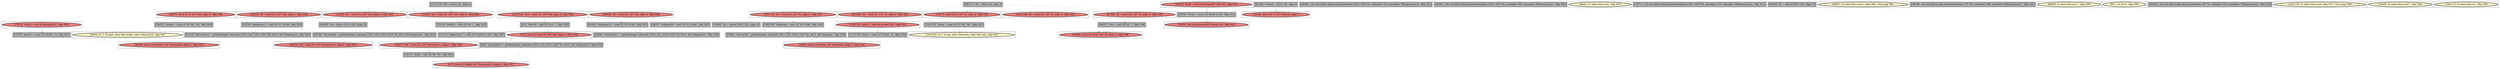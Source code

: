 
digraph G {



node276->node269 [style=dotted,color=forestgreen,label="T",fontcolor=forestgreen ]
node285->node267 [style=dotted,color=forestgreen,label="T",fontcolor=forestgreen ]
node296->node275 [style=dotted,color=forestgreen,label="T",fontcolor=forestgreen ]
node273->node270 [style=dotted,color=forestgreen,label="T",fontcolor=forestgreen ]
node259->node258 [style=dotted,color=forestgreen,label="T",fontcolor=forestgreen ]
node280->node297 [style=dotted,color=forestgreen,label="T",fontcolor=forestgreen ]
node271->node285 [style=dotted,color=forestgreen,label="T",fontcolor=forestgreen ]
node269->node268 [style=dotted,color=forestgreen,label="T",fontcolor=forestgreen ]
node272->node280 [style=dotted,color=forestgreen,label="T",fontcolor=forestgreen ]
node298->node309 [style=dotted,color=forestgreen,label="T",fontcolor=forestgreen ]
node283->node287 [style=dotted,color=forestgreen,label="T",fontcolor=forestgreen ]
node303->node298 [style=dotted,color=forestgreen,label="T",fontcolor=forestgreen ]
node278->node253 [style=dotted,color=forestgreen,label="T",fontcolor=forestgreen ]
node284->node301 [style=dotted,color=forestgreen,label="T",fontcolor=forestgreen ]
node278->node256 [style=dotted,color=forestgreen,label="T",fontcolor=forestgreen ]
node308->node257 [style=dotted,color=forestgreen,label="T",fontcolor=forestgreen ]
node284->node276 [style=dotted,color=forestgreen,label="T",fontcolor=forestgreen ]
node255->node254 [style=dotted,color=forestgreen,label="T",fontcolor=forestgreen ]
node288->node308 [style=dotted,color=forestgreen,label="T",fontcolor=forestgreen ]
node265->node255 [style=dotted,color=forestgreen,label="T",fontcolor=forestgreen ]
node299->node251 [style=dotted,color=forestgreen,label="T",fontcolor=forestgreen ]
node279->node265 [style=dotted,color=forestgreen,label="T",fontcolor=forestgreen ]
node300->node308 [style=dotted,color=forestgreen,label="T",fontcolor=forestgreen ]
node252->node299 [style=dotted,color=forestgreen,label="T",fontcolor=forestgreen ]
node258->node274 [style=dotted,color=forestgreen,label="T",fontcolor=forestgreen ]
node305->node277 [style=dotted,color=forestgreen,label="T",fontcolor=forestgreen ]
node287->node275 [style=dotted,color=forestgreen,label="T",fontcolor=forestgreen ]
node278->node289 [style=dotted,color=forestgreen,label="T",fontcolor=forestgreen ]
node300->node296 [style=dotted,color=forestgreen,label="T",fontcolor=forestgreen ]
node249->node304 [style=dotted,color=forestgreen,label="T",fontcolor=forestgreen ]
node278->node286 [style=dotted,color=forestgreen,label="T",fontcolor=forestgreen ]
node284->node272 [style=dotted,color=forestgreen,label="T",fontcolor=forestgreen ]
node289->node288 [style=dotted,color=forestgreen,label="T",fontcolor=forestgreen ]
node257->node254 [style=dotted,color=forestgreen,label="T",fontcolor=forestgreen ]
node278->node304 [style=dotted,color=forestgreen,label="T",fontcolor=forestgreen ]
node251->node250 [style=dotted,color=forestgreen,label="T",fontcolor=forestgreen ]
node268->node267 [style=dotted,color=forestgreen,label="T",fontcolor=forestgreen ]
node284->node273 [style=dotted,color=forestgreen,label="T",fontcolor=forestgreen ]
node278->node261 [style=dotted,color=forestgreen,label="T",fontcolor=forestgreen ]
node284->node295 [style=dotted,color=forestgreen,label="T",fontcolor=forestgreen ]
node253->node252 [style=dotted,color=forestgreen,label="T",fontcolor=forestgreen ]
node278->node259 [style=dotted,color=forestgreen,label="T",fontcolor=forestgreen ]
node286->node249 [style=dotted,color=forestgreen,label="T",fontcolor=forestgreen ]
node284->node277 [style=dotted,color=forestgreen,label="T",fontcolor=forestgreen ]
node270->node296 [style=dotted,color=forestgreen,label="T",fontcolor=forestgreen ]
node295->node305 [style=dotted,color=forestgreen,label="T",fontcolor=forestgreen ]
node266->node264 [style=dotted,color=forestgreen,label="T",fontcolor=forestgreen ]
node300->node251 [style=dotted,color=forestgreen,label="T",fontcolor=forestgreen ]
node294->node268 [style=dotted,color=forestgreen,label="T",fontcolor=forestgreen ]
node254->node250 [style=dotted,color=forestgreen,label="T",fontcolor=forestgreen ]
node294->node265 [style=dotted,color=forestgreen,label="T",fontcolor=forestgreen ]
node256->node279 [style=dotted,color=forestgreen,label="T",fontcolor=forestgreen ]


subgraph cluster61 {


node309 [penwidth=3.0,fontsize=20,fillcolor=lightcoral,label="[52/53]  call void @srand(i32 %conv) #3, !dbg !615",shape=ellipse,style=filled ]



}

subgraph cluster60 {


node308 [penwidth=3.0,fontsize=20,fillcolor=grey,label="[58/59]  %arrayidx11 = getelementptr inbounds [100 x i32], [100 x i32]* %a, i64 0, i64 %idxprom10, !dbg !650",shape=rectangle,style=filled ]



}

subgraph cluster55 {


node303 [penwidth=3.0,fontsize=20,fillcolor=lightcoral,label="[54/57]  %call = call i64 @time(i64* null) #3, !dbg !614",shape=ellipse,style=filled ]



}

subgraph cluster53 {


node301 [penwidth=3.0,fontsize=20,fillcolor=lightcoral,label="[76/77]  store i32 0, i32* %i, align 4, !dbg !618",shape=ellipse,style=filled ]



}

subgraph cluster51 {


node299 [penwidth=3.0,fontsize=20,fillcolor=grey,label="[11/12]  %idxprom15 = zext i32 %add14 to i64, !dbg !656",shape=rectangle,style=filled ]



}

subgraph cluster50 {


node298 [penwidth=3.0,fontsize=20,fillcolor=grey,label="[55/56]  %conv = trunc i64 %call to i32, !dbg !614",shape=rectangle,style=filled ]



}

subgraph cluster49 {


node297 [penwidth=3.0,fontsize=20,fillcolor=lemonchiffon,label="[101/102]  br i1 %cmp, label %for.body, label %for.end, !dbg !623",shape=ellipse,style=filled ]



}

subgraph cluster45 {


node293 [penwidth=3.0,fontsize=20,fillcolor=grey,label="[68/69]  call void @llvm.dbg.declare(metadata [100 x i32]* %c, metadata !612, metadata !DIExpression()), !dbg !613",shape=rectangle,style=filled ]



}

subgraph cluster41 {


node289 [penwidth=3.0,fontsize=20,fillcolor=lightcoral,label="[90/93]  %5 = load i32, i32* %i6, align 4, !dbg !648",shape=ellipse,style=filled ]



}

subgraph cluster39 {


node287 [penwidth=3.0,fontsize=20,fillcolor=grey,label="[117/118]  %rem = urem i32 %call1, 10, !dbg !626",shape=rectangle,style=filled ]



}

subgraph cluster38 {


node286 [penwidth=3.0,fontsize=20,fillcolor=lightcoral,label="[113/114]  %10 = load i32, i32* %i6, align 4, !dbg !659",shape=ellipse,style=filled ]



}

subgraph cluster46 {


node294 [penwidth=3.0,fontsize=20,fillcolor=grey,label="[84/85]  %b = alloca [100 x i32], align 16",shape=rectangle,style=filled ]



}

subgraph cluster37 {


node285 [penwidth=3.0,fontsize=20,fillcolor=grey,label="[73/74]  %rem3 = urem i32 %call2, 10, !dbg !631",shape=rectangle,style=filled ]



}

subgraph cluster36 {


node284 [penwidth=3.0,fontsize=20,fillcolor=grey,label="[96/111]  %i = alloca i32, align 4",shape=rectangle,style=filled ]



}

subgraph cluster59 {


node307 [penwidth=3.0,fontsize=20,fillcolor=grey,label="[60/61]  call void @llvm.dbg.declare(metadata [100 x i32]* %a, metadata !605, metadata !DIExpression()), !dbg !609",shape=rectangle,style=filled ]



}

subgraph cluster15 {


node263 [penwidth=3.0,fontsize=20,fillcolor=lemonchiffon,label="[40/41]  br label %for.cond, !dbg !619",shape=ellipse,style=filled ]



}

subgraph cluster40 {


node288 [penwidth=3.0,fontsize=20,fillcolor=grey,label="[91/92]  %idxprom10 = zext i32 %5 to i64, !dbg !650",shape=rectangle,style=filled ]



}

subgraph cluster35 {


node283 [penwidth=3.0,fontsize=20,fillcolor=lightcoral,label="[116/119]  %call1 = call i32 @rand() #3, !dbg !624",shape=ellipse,style=filled ]



}

subgraph cluster54 {


node302 [penwidth=3.0,fontsize=20,fillcolor=grey,label="[70/71]  call void @llvm.dbg.declare(metadata [100 x i32]* %b, metadata !610, metadata !DIExpression()), !dbg !611",shape=rectangle,style=filled ]



}

subgraph cluster42 {


node290 [penwidth=3.0,fontsize=20,fillcolor=grey,label="[94/95]  %c = alloca [100 x i32], align 16",shape=rectangle,style=filled ]



}

subgraph cluster11 {


node259 [penwidth=3.0,fontsize=20,fillcolor=lightcoral,label="[32/33]  %4 = load i32, i32* %i6, align 4, !dbg !644",shape=ellipse,style=filled ]



}

subgraph cluster43 {


node291 [penwidth=3.0,fontsize=20,fillcolor=lemonchiffon,label="[86/87]  br label %for.cond7, !dbg !660, !llvm.loop !661",shape=ellipse,style=filled ]



}

subgraph cluster19 {


node267 [penwidth=3.0,fontsize=20,fillcolor=lightcoral,label="[48/49]  store i32 %rem3, i32* %arrayidx5, align 4, !dbg !634",shape=ellipse,style=filled ]



}

subgraph cluster9 {


node257 [penwidth=3.0,fontsize=20,fillcolor=lightcoral,label="[26/27]  %6 = load i32, i32* %arrayidx11, align 4, !dbg !650",shape=ellipse,style=filled ]



}

subgraph cluster52 {


node300 [penwidth=3.0,fontsize=20,fillcolor=grey,label="[78/83]  %a = alloca [100 x i32], align 16",shape=rectangle,style=filled ]



}

subgraph cluster8 {


node256 [penwidth=3.0,fontsize=20,fillcolor=lightcoral,label="[20/25]  %7 = load i32, i32* %i6, align 4, !dbg !651",shape=ellipse,style=filled ]



}

subgraph cluster10 {


node258 [penwidth=3.0,fontsize=20,fillcolor=grey,label="[28/31]  %cmp8 = icmp ult i32 %4, 100, !dbg !646",shape=rectangle,style=filled ]



}

subgraph cluster23 {


node271 [penwidth=3.0,fontsize=20,fillcolor=lightcoral,label="[72/75]  %call2 = call i32 @rand() #3, !dbg !630",shape=ellipse,style=filled ]



}

subgraph cluster7 {


node255 [penwidth=3.0,fontsize=20,fillcolor=lightcoral,label="[18/19]  %8 = load i32, i32* %arrayidx13, align 4, !dbg !652",shape=ellipse,style=filled ]



}

subgraph cluster14 {


node262 [penwidth=3.0,fontsize=20,fillcolor=grey,label="[38/39]  call void @llvm.dbg.declare(metadata i32* %i6, metadata !640, metadata !DIExpression()), !dbg !642",shape=rectangle,style=filled ]



}

subgraph cluster44 {


node292 [penwidth=3.0,fontsize=20,fillcolor=lemonchiffon,label="[88/89]  br label %for.inc17, !dbg !658",shape=ellipse,style=filled ]



}

subgraph cluster6 {


node254 [penwidth=3.0,fontsize=20,fillcolor=grey,label="[16/17]  %add = add i32 %6, %8, !dbg !653",shape=rectangle,style=filled ]



}

subgraph cluster30 {


node278 [penwidth=3.0,fontsize=20,fillcolor=grey,label="[112/115]  %i6 = alloca i32, align 4",shape=rectangle,style=filled ]



}

subgraph cluster31 {


node279 [penwidth=3.0,fontsize=20,fillcolor=grey,label="[21/24]  %idxprom12 = zext i32 %7 to i64, !dbg !652",shape=rectangle,style=filled ]



}

subgraph cluster0 {


node248 [penwidth=3.0,fontsize=20,fillcolor=lemonchiffon,label="[0/1]  ret i32 0, !dbg !663",shape=ellipse,style=filled ]



}

subgraph cluster13 {


node261 [penwidth=3.0,fontsize=20,fillcolor=lightcoral,label="[36/37]  store i32 0, i32* %i6, align 4, !dbg !642",shape=ellipse,style=filled ]



}

subgraph cluster5 {


node253 [penwidth=3.0,fontsize=20,fillcolor=lightcoral,label="[14/15]  %9 = load i32, i32* %i6, align 4, !dbg !654",shape=ellipse,style=filled ]



}

subgraph cluster47 {


node295 [penwidth=3.0,fontsize=20,fillcolor=lightcoral,label="[97/98]  %3 = load i32, i32* %i, align 4, !dbg !636",shape=ellipse,style=filled ]



}

subgraph cluster1 {


node249 [penwidth=3.0,fontsize=20,fillcolor=grey,label="[2/5]  %inc18 = add i32 %10, 1, !dbg !659",shape=rectangle,style=filled ]



}

subgraph cluster58 {


node306 [penwidth=3.0,fontsize=20,fillcolor=grey,label="[62/63]  call void @llvm.dbg.declare(metadata i32* %i, metadata !616, metadata !DIExpression()), !dbg !618",shape=rectangle,style=filled ]



}

subgraph cluster32 {


node280 [penwidth=3.0,fontsize=20,fillcolor=grey,label="[100/103]  %cmp = icmp ult i32 %0, 100, !dbg !622",shape=rectangle,style=filled ]



}

subgraph cluster3 {


node251 [penwidth=3.0,fontsize=20,fillcolor=grey,label="[8/9]  %arrayidx16 = getelementptr inbounds [100 x i32], [100 x i32]* %a, i64 0, i64 %idxprom15, !dbg !656",shape=rectangle,style=filled ]



}

subgraph cluster48 {


node296 [penwidth=3.0,fontsize=20,fillcolor=grey,label="[79/82]  %arrayidx = getelementptr inbounds [100 x i32], [100 x i32]* %a, i64 0, i64 %idxprom, !dbg !628",shape=rectangle,style=filled ]



}

subgraph cluster4 {


node252 [penwidth=3.0,fontsize=20,fillcolor=grey,label="[10/13]  %add14 = add i32 %9, 1, !dbg !655",shape=rectangle,style=filled ]



}

subgraph cluster57 {


node305 [penwidth=3.0,fontsize=20,fillcolor=grey,label="[64/67]  %inc = add i32 %3, 1, !dbg !636",shape=rectangle,style=filled ]



}

subgraph cluster17 {


node265 [penwidth=3.0,fontsize=20,fillcolor=grey,label="[22/23]  %arrayidx13 = getelementptr inbounds [100 x i32], [100 x i32]* %b, i64 0, i64 %idxprom12, !dbg !652",shape=rectangle,style=filled ]



}

subgraph cluster16 {


node264 [penwidth=3.0,fontsize=20,fillcolor=lightcoral,label="[43/44]  store i32 0, i32* %retval, align 4",shape=ellipse,style=filled ]



}

subgraph cluster2 {


node250 [penwidth=3.0,fontsize=20,fillcolor=lightcoral,label="[6/7]  store i32 %add, i32* %arrayidx16, align 4, !dbg !657",shape=ellipse,style=filled ]



}

subgraph cluster34 {


node282 [penwidth=3.0,fontsize=20,fillcolor=lemonchiffon,label="[122/123]  br label %for.cond, !dbg !637, !llvm.loop !638",shape=ellipse,style=filled ]



}

subgraph cluster22 {


node270 [penwidth=3.0,fontsize=20,fillcolor=grey,label="[108/109]  %idxprom = zext i32 %1 to i64, !dbg !628",shape=rectangle,style=filled ]



}

subgraph cluster56 {


node304 [penwidth=3.0,fontsize=20,fillcolor=lightcoral,label="[3/4]  store i32 %inc18, i32* %i6, align 4, !dbg !659",shape=ellipse,style=filled ]



}

subgraph cluster25 {


node273 [penwidth=3.0,fontsize=20,fillcolor=lightcoral,label="[107/110]  %1 = load i32, i32* %i, align 4, !dbg !627",shape=ellipse,style=filled ]



}

subgraph cluster18 {


node266 [penwidth=3.0,fontsize=20,fillcolor=grey,label="[42/45]  %retval = alloca i32, align 4",shape=rectangle,style=filled ]



}

subgraph cluster29 {


node277 [penwidth=3.0,fontsize=20,fillcolor=lightcoral,label="[65/66]  store i32 %inc, i32* %i, align 4, !dbg !636",shape=ellipse,style=filled ]



}

subgraph cluster20 {


node268 [penwidth=3.0,fontsize=20,fillcolor=grey,label="[47/50]  %arrayidx5 = getelementptr inbounds [100 x i32], [100 x i32]* %b, i64 0, i64 %idxprom4, !dbg !633",shape=rectangle,style=filled ]



}

subgraph cluster26 {


node274 [penwidth=3.0,fontsize=20,fillcolor=lemonchiffon,label="[29/30]  br i1 %cmp8, label %for.body9, label %for.end19, !dbg !647",shape=ellipse,style=filled ]



}

subgraph cluster24 {


node272 [penwidth=3.0,fontsize=20,fillcolor=lightcoral,label="[99/104]  %0 = load i32, i32* %i, align 4, !dbg !620",shape=ellipse,style=filled ]



}

subgraph cluster28 {


node276 [penwidth=3.0,fontsize=20,fillcolor=lightcoral,label="[105/106]  %2 = load i32, i32* %i, align 4, !dbg !632",shape=ellipse,style=filled ]



}

subgraph cluster27 {


node275 [penwidth=3.0,fontsize=20,fillcolor=lightcoral,label="[80/81]  store i32 %rem, i32* %arrayidx, align 4, !dbg !629",shape=ellipse,style=filled ]



}

subgraph cluster21 {


node269 [penwidth=3.0,fontsize=20,fillcolor=grey,label="[46/51]  %idxprom4 = zext i32 %2 to i64, !dbg !633",shape=rectangle,style=filled ]



}

subgraph cluster12 {


node260 [penwidth=3.0,fontsize=20,fillcolor=lemonchiffon,label="[34/35]  br label %for.cond7, !dbg !643",shape=ellipse,style=filled ]



}

subgraph cluster33 {


node281 [penwidth=3.0,fontsize=20,fillcolor=lemonchiffon,label="[120/121]  br label %for.inc, !dbg !635",shape=ellipse,style=filled ]



}

}

